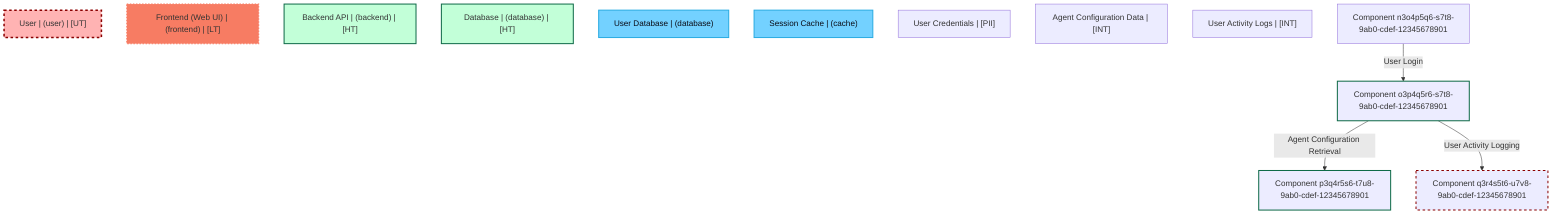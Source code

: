 graph TB
  n3o4p5q6-r7s8-9ab0-cdef-12345678901["User | (user) | [UT]"]:::untrusted
  i2j3k4l5-m6n7-89ab-cdef-01234567890["Frontend (Web UI) | (frontend) | [LT]"]:::lowTrust
  j3k4l5m6-n7o8-9ab0-cdef-12345678901["Backend API | (backend) | [HT]"]:::highTrust
  k3l4m5n6-o7p8-9ab0-cdef-12345678901["Database | (database) | [HT]"]:::highTrust
  l3m4n5o6-p7q8-9ab0-cdef-12345678901["User Database | (database)"]:::dataStore
  m3n4o5p6-q7r8-9ab0-cdef-12345678901["Session Cache | (cache)"]:::dataStore
  e1f2a3b4-c5d6-789a-bcde-f0123456789["User Credentials | [PII]"]:::dataAsset,pii
  f2a3b4c5-d6e7-89ab-cdef-0123456789["Agent Configuration Data | [INT]"]:::dataAsset,internal
  g3h4i5j6-k7l8-9a0b-cdef-12345678901["User Activity Logs | [INT]"]:::dataAsset,internal
  p3q4r5s6-t7u8-9ab0-cdef-12345678901["Component p3q4r5s6-t7u8-9ab0-cdef-12345678901"]:::process,untrusted
  o3p4q5r6-s7t8-9ab0-cdef-12345678901["Component o3p4q5r6-s7t8-9ab0-cdef-12345678901"]:::process,untrusted
  q3r4s5t6-u7v8-9ab0-cdef-12345678901["Component q3r4s5t6-u7v8-9ab0-cdef-12345678901"]:::process,untrusted
  n3o4p5q6-s7t8-9ab0-cdef-12345678901["Component n3o4p5q6-s7t8-9ab0-cdef-12345678901"]:::process,untrusted

  n3o4p5q6-s7t8-9ab0-cdef-12345678901 -->|User Login| o3p4q5r6-s7t8-9ab0-cdef-12345678901:::encryptedFlow
  o3p4q5r6-s7t8-9ab0-cdef-12345678901 -->|Agent Configuration Retrieval| p3q4r5s6-t7u8-9ab0-cdef-12345678901:::encryptedFlow
  o3p4q5r6-s7t8-9ab0-cdef-12345678901 -->|User Activity Logging| q3r4s5t6-u7v8-9ab0-cdef-12345678901:::unencryptedFlow

  classDef externalEntity fill:#FFB3B3,stroke:#8B0000,stroke-width:2px,color:#0B0D17
  classDef process fill:#C2FFD8,stroke:#106B49,stroke-width:2px,color:#0B0D17
  classDef dataStore fill:#73d1ff,stroke:#29ABE2,stroke-width:2px,color:#0B0D17
  classDef dataAsset fill:#ffa1ad,stroke:#A259FF,stroke-width:2px,color:#0B0D17
  classDef untrusted fill:#FFB3B3,stroke:#8B0000,stroke-width:3px,stroke-dasharray:5 5
  classDef lowTrust fill:#f77c63,stroke:#f77c63,stroke-width:2px,stroke-dasharray:3 3
  classDef mediumTrust fill:#FFF2B3,stroke:#7A6300,stroke-width:2px
  classDef highTrust fill:#C2FFD8,stroke:#106B49,stroke-width:2px
  classDef veryHighTrust fill:#36FF8F,stroke:#36FF8F,stroke-width:3px
  classDef public fill:#C2FFD8,stroke:#106B49,stroke-width:1px
  classDef internal fill:#FFF2B3,stroke:#7A6300,stroke-width:1px
  classDef confidential fill:#FFB3B3,stroke:#8B0000,stroke-width:2px
  classDef restricted fill:#8B0000,stroke:#8B0000,stroke-width:3px
  classDef pii fill:#ffa1ad,stroke:#A259FF,stroke-width:2px
  classDef pci fill:#8B0000,stroke:#8B0000,stroke-width:3px
  classDef phi fill:#ffa1ad,stroke:#A259FF,stroke-width:3px
  classDef encryptedFlow stroke:#106B49,stroke-width:2px
  classDef unencryptedFlow stroke:#8B0000,stroke-width:2px,stroke-dasharray:5 5
  classDef authenticatedFlow stroke:#29ABE2,stroke-width:2px
  classDef trustBoundary fill:transparent,stroke:#2E3440,stroke-width:3px,stroke-dasharray:10 5